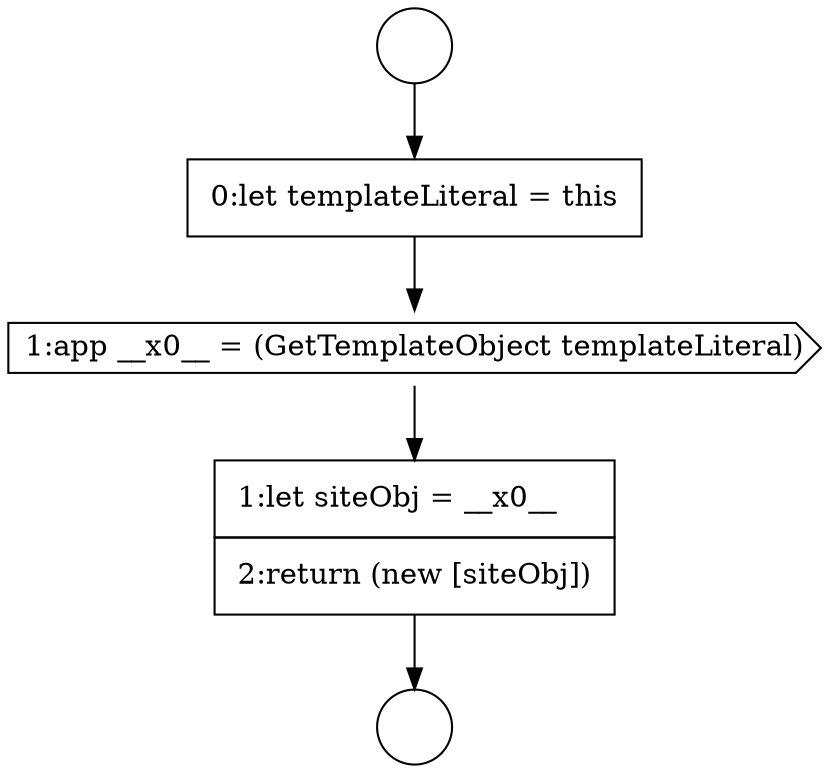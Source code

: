 digraph {
  node3566 [shape=none, margin=0, label=<<font color="black">
    <table border="0" cellborder="1" cellspacing="0" cellpadding="10">
      <tr><td align="left">1:let siteObj = __x0__</td></tr>
      <tr><td align="left">2:return (new [siteObj])</td></tr>
    </table>
  </font>> color="black" fillcolor="white" style=filled]
  node3562 [shape=circle label=" " color="black" fillcolor="white" style=filled]
  node3563 [shape=circle label=" " color="black" fillcolor="white" style=filled]
  node3564 [shape=none, margin=0, label=<<font color="black">
    <table border="0" cellborder="1" cellspacing="0" cellpadding="10">
      <tr><td align="left">0:let templateLiteral = this</td></tr>
    </table>
  </font>> color="black" fillcolor="white" style=filled]
  node3565 [shape=cds, label=<<font color="black">1:app __x0__ = (GetTemplateObject templateLiteral)</font>> color="black" fillcolor="white" style=filled]
  node3562 -> node3564 [ color="black"]
  node3564 -> node3565 [ color="black"]
  node3565 -> node3566 [ color="black"]
  node3566 -> node3563 [ color="black"]
}
